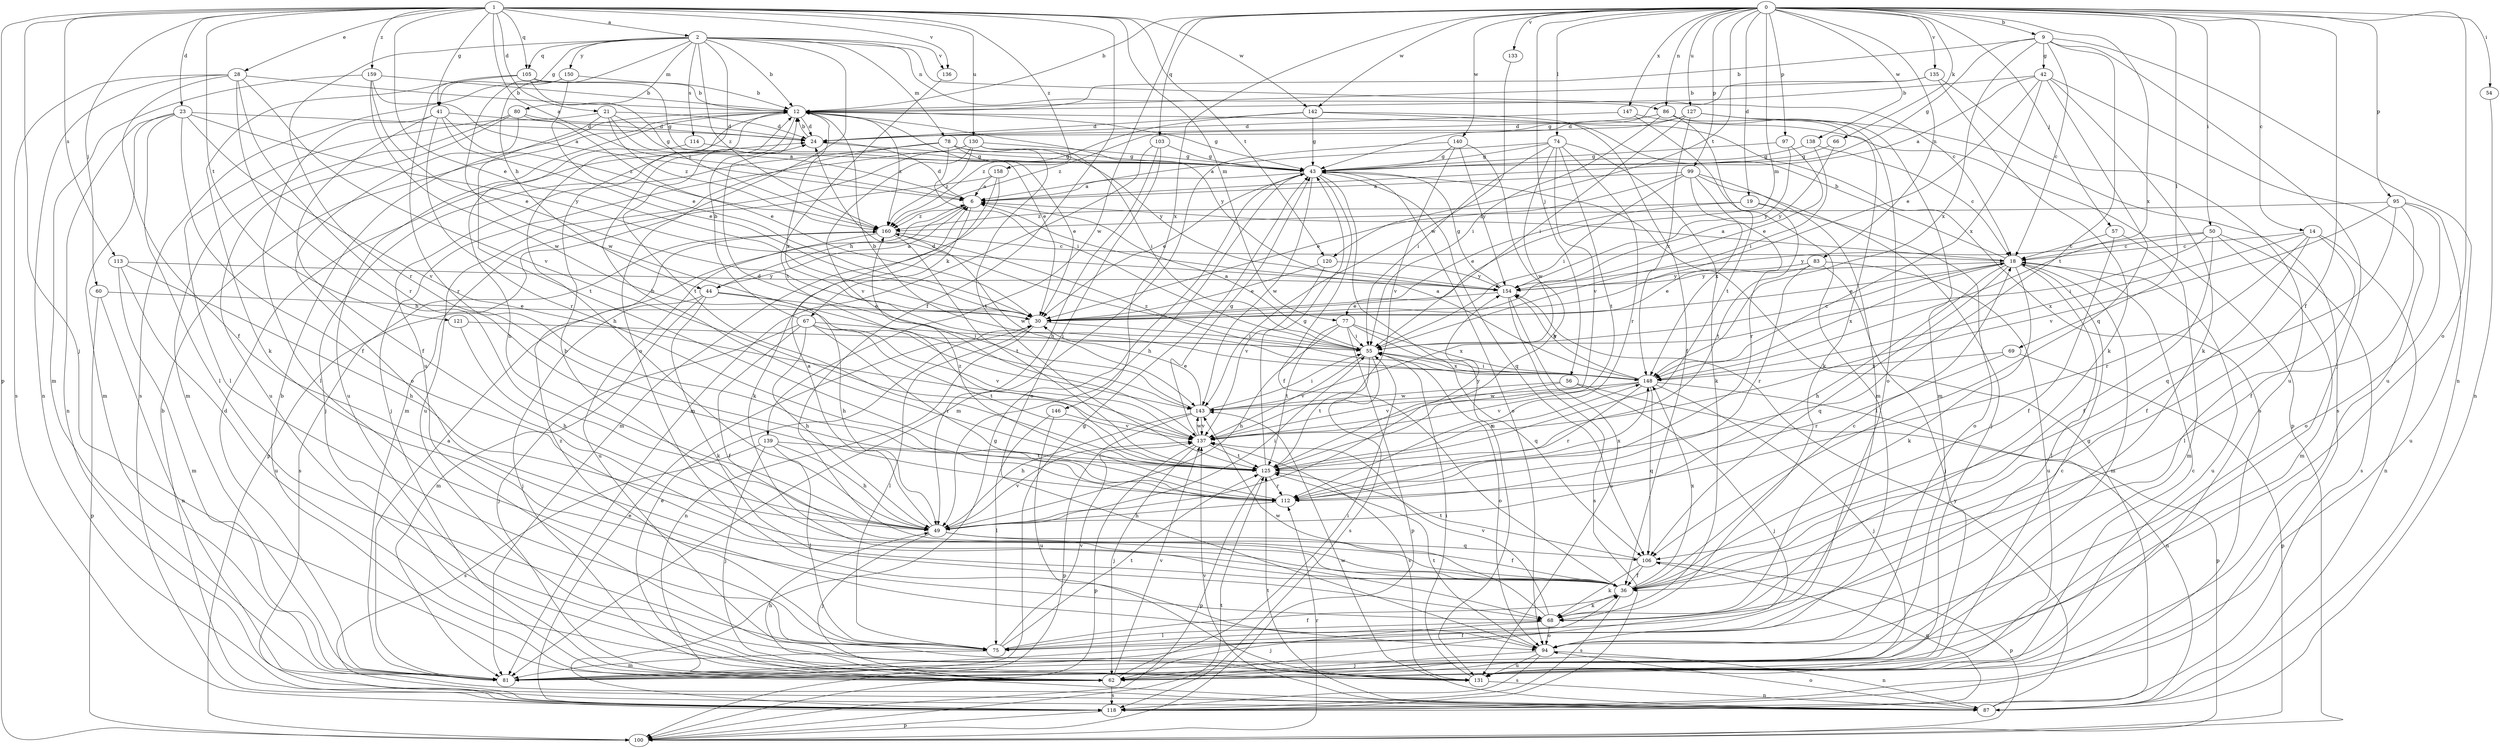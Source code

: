 strict digraph  {
0;
1;
2;
6;
9;
12;
14;
18;
19;
21;
23;
24;
28;
30;
36;
41;
42;
43;
44;
49;
50;
54;
55;
56;
57;
60;
62;
66;
67;
68;
69;
74;
75;
77;
78;
80;
81;
83;
86;
87;
94;
95;
97;
99;
100;
103;
105;
106;
112;
113;
114;
118;
120;
121;
125;
127;
130;
131;
133;
135;
136;
137;
138;
139;
140;
142;
143;
146;
147;
148;
150;
154;
158;
159;
160;
0 -> 9  [label=b];
0 -> 12  [label=b];
0 -> 14  [label=c];
0 -> 19  [label=d];
0 -> 36  [label=f];
0 -> 50  [label=i];
0 -> 54  [label=i];
0 -> 56  [label=j];
0 -> 57  [label=j];
0 -> 66  [label=k];
0 -> 69  [label=l];
0 -> 74  [label=l];
0 -> 77  [label=m];
0 -> 83  [label=n];
0 -> 86  [label=n];
0 -> 94  [label=o];
0 -> 95  [label=p];
0 -> 97  [label=p];
0 -> 99  [label=p];
0 -> 103  [label=q];
0 -> 120  [label=t];
0 -> 127  [label=u];
0 -> 133  [label=v];
0 -> 135  [label=v];
0 -> 138  [label=w];
0 -> 139  [label=w];
0 -> 140  [label=w];
0 -> 142  [label=w];
0 -> 146  [label=x];
0 -> 147  [label=x];
0 -> 148  [label=x];
1 -> 2  [label=a];
1 -> 6  [label=a];
1 -> 21  [label=d];
1 -> 23  [label=d];
1 -> 28  [label=e];
1 -> 30  [label=e];
1 -> 36  [label=f];
1 -> 41  [label=g];
1 -> 60  [label=j];
1 -> 62  [label=j];
1 -> 77  [label=m];
1 -> 100  [label=p];
1 -> 105  [label=q];
1 -> 113  [label=s];
1 -> 120  [label=t];
1 -> 121  [label=t];
1 -> 130  [label=u];
1 -> 136  [label=v];
1 -> 142  [label=w];
1 -> 158  [label=z];
1 -> 159  [label=z];
2 -> 12  [label=b];
2 -> 18  [label=c];
2 -> 41  [label=g];
2 -> 44  [label=h];
2 -> 78  [label=m];
2 -> 80  [label=m];
2 -> 86  [label=n];
2 -> 94  [label=o];
2 -> 105  [label=q];
2 -> 112  [label=r];
2 -> 114  [label=s];
2 -> 131  [label=u];
2 -> 136  [label=v];
2 -> 150  [label=y];
2 -> 160  [label=z];
6 -> 24  [label=d];
6 -> 44  [label=h];
6 -> 67  [label=k];
6 -> 160  [label=z];
9 -> 12  [label=b];
9 -> 18  [label=c];
9 -> 42  [label=g];
9 -> 43  [label=g];
9 -> 62  [label=j];
9 -> 87  [label=n];
9 -> 125  [label=t];
9 -> 148  [label=x];
12 -> 24  [label=d];
12 -> 30  [label=e];
12 -> 43  [label=g];
12 -> 49  [label=h];
12 -> 125  [label=t];
12 -> 131  [label=u];
12 -> 148  [label=x];
12 -> 154  [label=y];
12 -> 160  [label=z];
14 -> 18  [label=c];
14 -> 36  [label=f];
14 -> 75  [label=l];
14 -> 87  [label=n];
14 -> 112  [label=r];
14 -> 148  [label=x];
18 -> 6  [label=a];
18 -> 12  [label=b];
18 -> 30  [label=e];
18 -> 49  [label=h];
18 -> 68  [label=k];
18 -> 75  [label=l];
18 -> 81  [label=m];
18 -> 106  [label=q];
18 -> 131  [label=u];
18 -> 148  [label=x];
18 -> 154  [label=y];
19 -> 30  [label=e];
19 -> 94  [label=o];
19 -> 125  [label=t];
19 -> 160  [label=z];
21 -> 6  [label=a];
21 -> 24  [label=d];
21 -> 43  [label=g];
21 -> 75  [label=l];
21 -> 125  [label=t];
21 -> 160  [label=z];
23 -> 24  [label=d];
23 -> 36  [label=f];
23 -> 75  [label=l];
23 -> 81  [label=m];
23 -> 87  [label=n];
23 -> 137  [label=v];
23 -> 154  [label=y];
24 -> 12  [label=b];
24 -> 43  [label=g];
28 -> 12  [label=b];
28 -> 36  [label=f];
28 -> 49  [label=h];
28 -> 87  [label=n];
28 -> 112  [label=r];
28 -> 118  [label=s];
28 -> 137  [label=v];
30 -> 55  [label=i];
30 -> 75  [label=l];
30 -> 87  [label=n];
36 -> 12  [label=b];
36 -> 18  [label=c];
36 -> 68  [label=k];
36 -> 118  [label=s];
36 -> 148  [label=x];
41 -> 24  [label=d];
41 -> 30  [label=e];
41 -> 36  [label=f];
41 -> 75  [label=l];
41 -> 112  [label=r];
41 -> 160  [label=z];
42 -> 6  [label=a];
42 -> 12  [label=b];
42 -> 30  [label=e];
42 -> 68  [label=k];
42 -> 106  [label=q];
42 -> 131  [label=u];
42 -> 148  [label=x];
43 -> 6  [label=a];
43 -> 30  [label=e];
43 -> 36  [label=f];
43 -> 49  [label=h];
43 -> 94  [label=o];
43 -> 106  [label=q];
43 -> 131  [label=u];
43 -> 143  [label=w];
44 -> 6  [label=a];
44 -> 30  [label=e];
44 -> 49  [label=h];
44 -> 62  [label=j];
44 -> 68  [label=k];
44 -> 81  [label=m];
49 -> 6  [label=a];
49 -> 36  [label=f];
49 -> 55  [label=i];
49 -> 62  [label=j];
49 -> 106  [label=q];
49 -> 137  [label=v];
50 -> 18  [label=c];
50 -> 36  [label=f];
50 -> 55  [label=i];
50 -> 81  [label=m];
50 -> 118  [label=s];
50 -> 154  [label=y];
54 -> 87  [label=n];
55 -> 6  [label=a];
55 -> 18  [label=c];
55 -> 24  [label=d];
55 -> 94  [label=o];
55 -> 118  [label=s];
55 -> 125  [label=t];
55 -> 137  [label=v];
55 -> 148  [label=x];
56 -> 62  [label=j];
56 -> 100  [label=p];
56 -> 137  [label=v];
56 -> 143  [label=w];
57 -> 18  [label=c];
57 -> 36  [label=f];
57 -> 81  [label=m];
60 -> 30  [label=e];
60 -> 87  [label=n];
60 -> 100  [label=p];
62 -> 12  [label=b];
62 -> 18  [label=c];
62 -> 30  [label=e];
62 -> 49  [label=h];
62 -> 55  [label=i];
62 -> 118  [label=s];
62 -> 137  [label=v];
66 -> 43  [label=g];
66 -> 154  [label=y];
67 -> 12  [label=b];
67 -> 36  [label=f];
67 -> 49  [label=h];
67 -> 55  [label=i];
67 -> 62  [label=j];
67 -> 112  [label=r];
67 -> 125  [label=t];
67 -> 137  [label=v];
68 -> 62  [label=j];
68 -> 75  [label=l];
68 -> 94  [label=o];
68 -> 137  [label=v];
68 -> 143  [label=w];
69 -> 100  [label=p];
69 -> 112  [label=r];
69 -> 148  [label=x];
74 -> 6  [label=a];
74 -> 43  [label=g];
74 -> 55  [label=i];
74 -> 68  [label=k];
74 -> 112  [label=r];
74 -> 125  [label=t];
74 -> 137  [label=v];
74 -> 143  [label=w];
75 -> 36  [label=f];
75 -> 81  [label=m];
75 -> 125  [label=t];
75 -> 137  [label=v];
75 -> 160  [label=z];
77 -> 49  [label=h];
77 -> 55  [label=i];
77 -> 100  [label=p];
77 -> 106  [label=q];
77 -> 125  [label=t];
77 -> 148  [label=x];
78 -> 30  [label=e];
78 -> 43  [label=g];
78 -> 55  [label=i];
78 -> 62  [label=j];
78 -> 131  [label=u];
78 -> 154  [label=y];
80 -> 24  [label=d];
80 -> 30  [label=e];
80 -> 81  [label=m];
80 -> 94  [label=o];
80 -> 131  [label=u];
81 -> 6  [label=a];
81 -> 24  [label=d];
81 -> 36  [label=f];
81 -> 43  [label=g];
83 -> 30  [label=e];
83 -> 62  [label=j];
83 -> 112  [label=r];
83 -> 131  [label=u];
83 -> 154  [label=y];
86 -> 24  [label=d];
86 -> 55  [label=i];
86 -> 68  [label=k];
86 -> 94  [label=o];
86 -> 125  [label=t];
87 -> 43  [label=g];
87 -> 94  [label=o];
87 -> 125  [label=t];
87 -> 137  [label=v];
87 -> 143  [label=w];
87 -> 154  [label=y];
94 -> 62  [label=j];
94 -> 87  [label=n];
94 -> 118  [label=s];
94 -> 125  [label=t];
94 -> 131  [label=u];
95 -> 36  [label=f];
95 -> 94  [label=o];
95 -> 106  [label=q];
95 -> 131  [label=u];
95 -> 137  [label=v];
95 -> 160  [label=z];
97 -> 30  [label=e];
97 -> 43  [label=g];
97 -> 154  [label=y];
99 -> 6  [label=a];
99 -> 30  [label=e];
99 -> 55  [label=i];
99 -> 62  [label=j];
99 -> 75  [label=l];
99 -> 112  [label=r];
99 -> 148  [label=x];
100 -> 112  [label=r];
100 -> 125  [label=t];
103 -> 43  [label=g];
103 -> 49  [label=h];
103 -> 81  [label=m];
103 -> 94  [label=o];
105 -> 12  [label=b];
105 -> 43  [label=g];
105 -> 68  [label=k];
105 -> 112  [label=r];
105 -> 160  [label=z];
106 -> 36  [label=f];
106 -> 68  [label=k];
106 -> 100  [label=p];
106 -> 125  [label=t];
112 -> 49  [label=h];
112 -> 148  [label=x];
112 -> 160  [label=z];
113 -> 49  [label=h];
113 -> 81  [label=m];
113 -> 131  [label=u];
113 -> 154  [label=y];
114 -> 43  [label=g];
114 -> 49  [label=h];
118 -> 12  [label=b];
118 -> 30  [label=e];
118 -> 43  [label=g];
118 -> 100  [label=p];
118 -> 106  [label=q];
120 -> 30  [label=e];
120 -> 137  [label=v];
120 -> 154  [label=y];
121 -> 49  [label=h];
121 -> 55  [label=i];
125 -> 12  [label=b];
125 -> 43  [label=g];
125 -> 100  [label=p];
125 -> 112  [label=r];
125 -> 148  [label=x];
125 -> 154  [label=y];
127 -> 24  [label=d];
127 -> 55  [label=i];
127 -> 81  [label=m];
127 -> 118  [label=s];
127 -> 148  [label=x];
127 -> 160  [label=z];
130 -> 43  [label=g];
130 -> 55  [label=i];
130 -> 62  [label=j];
130 -> 81  [label=m];
130 -> 125  [label=t];
130 -> 137  [label=v];
130 -> 160  [label=z];
131 -> 18  [label=c];
131 -> 55  [label=i];
131 -> 87  [label=n];
131 -> 137  [label=v];
133 -> 143  [label=w];
135 -> 12  [label=b];
135 -> 43  [label=g];
135 -> 68  [label=k];
135 -> 131  [label=u];
136 -> 125  [label=t];
137 -> 43  [label=g];
137 -> 62  [label=j];
137 -> 100  [label=p];
137 -> 125  [label=t];
137 -> 143  [label=w];
138 -> 18  [label=c];
138 -> 43  [label=g];
138 -> 55  [label=i];
139 -> 49  [label=h];
139 -> 62  [label=j];
139 -> 75  [label=l];
139 -> 118  [label=s];
139 -> 125  [label=t];
140 -> 43  [label=g];
140 -> 49  [label=h];
140 -> 81  [label=m];
140 -> 137  [label=v];
140 -> 154  [label=y];
142 -> 24  [label=d];
142 -> 36  [label=f];
142 -> 43  [label=g];
142 -> 118  [label=s];
142 -> 160  [label=z];
143 -> 24  [label=d];
143 -> 30  [label=e];
143 -> 49  [label=h];
143 -> 55  [label=i];
143 -> 100  [label=p];
143 -> 137  [label=v];
146 -> 75  [label=l];
146 -> 131  [label=u];
146 -> 137  [label=v];
147 -> 24  [label=d];
147 -> 81  [label=m];
147 -> 100  [label=p];
148 -> 6  [label=a];
148 -> 12  [label=b];
148 -> 55  [label=i];
148 -> 62  [label=j];
148 -> 87  [label=n];
148 -> 106  [label=q];
148 -> 112  [label=r];
148 -> 137  [label=v];
148 -> 143  [label=w];
148 -> 154  [label=y];
148 -> 160  [label=z];
150 -> 12  [label=b];
150 -> 30  [label=e];
150 -> 118  [label=s];
150 -> 143  [label=w];
154 -> 30  [label=e];
154 -> 43  [label=g];
154 -> 118  [label=s];
154 -> 131  [label=u];
158 -> 6  [label=a];
158 -> 68  [label=k];
158 -> 81  [label=m];
158 -> 100  [label=p];
159 -> 6  [label=a];
159 -> 12  [label=b];
159 -> 30  [label=e];
159 -> 81  [label=m];
159 -> 143  [label=w];
160 -> 18  [label=c];
160 -> 118  [label=s];
160 -> 125  [label=t];
160 -> 131  [label=u];
160 -> 143  [label=w];
}
